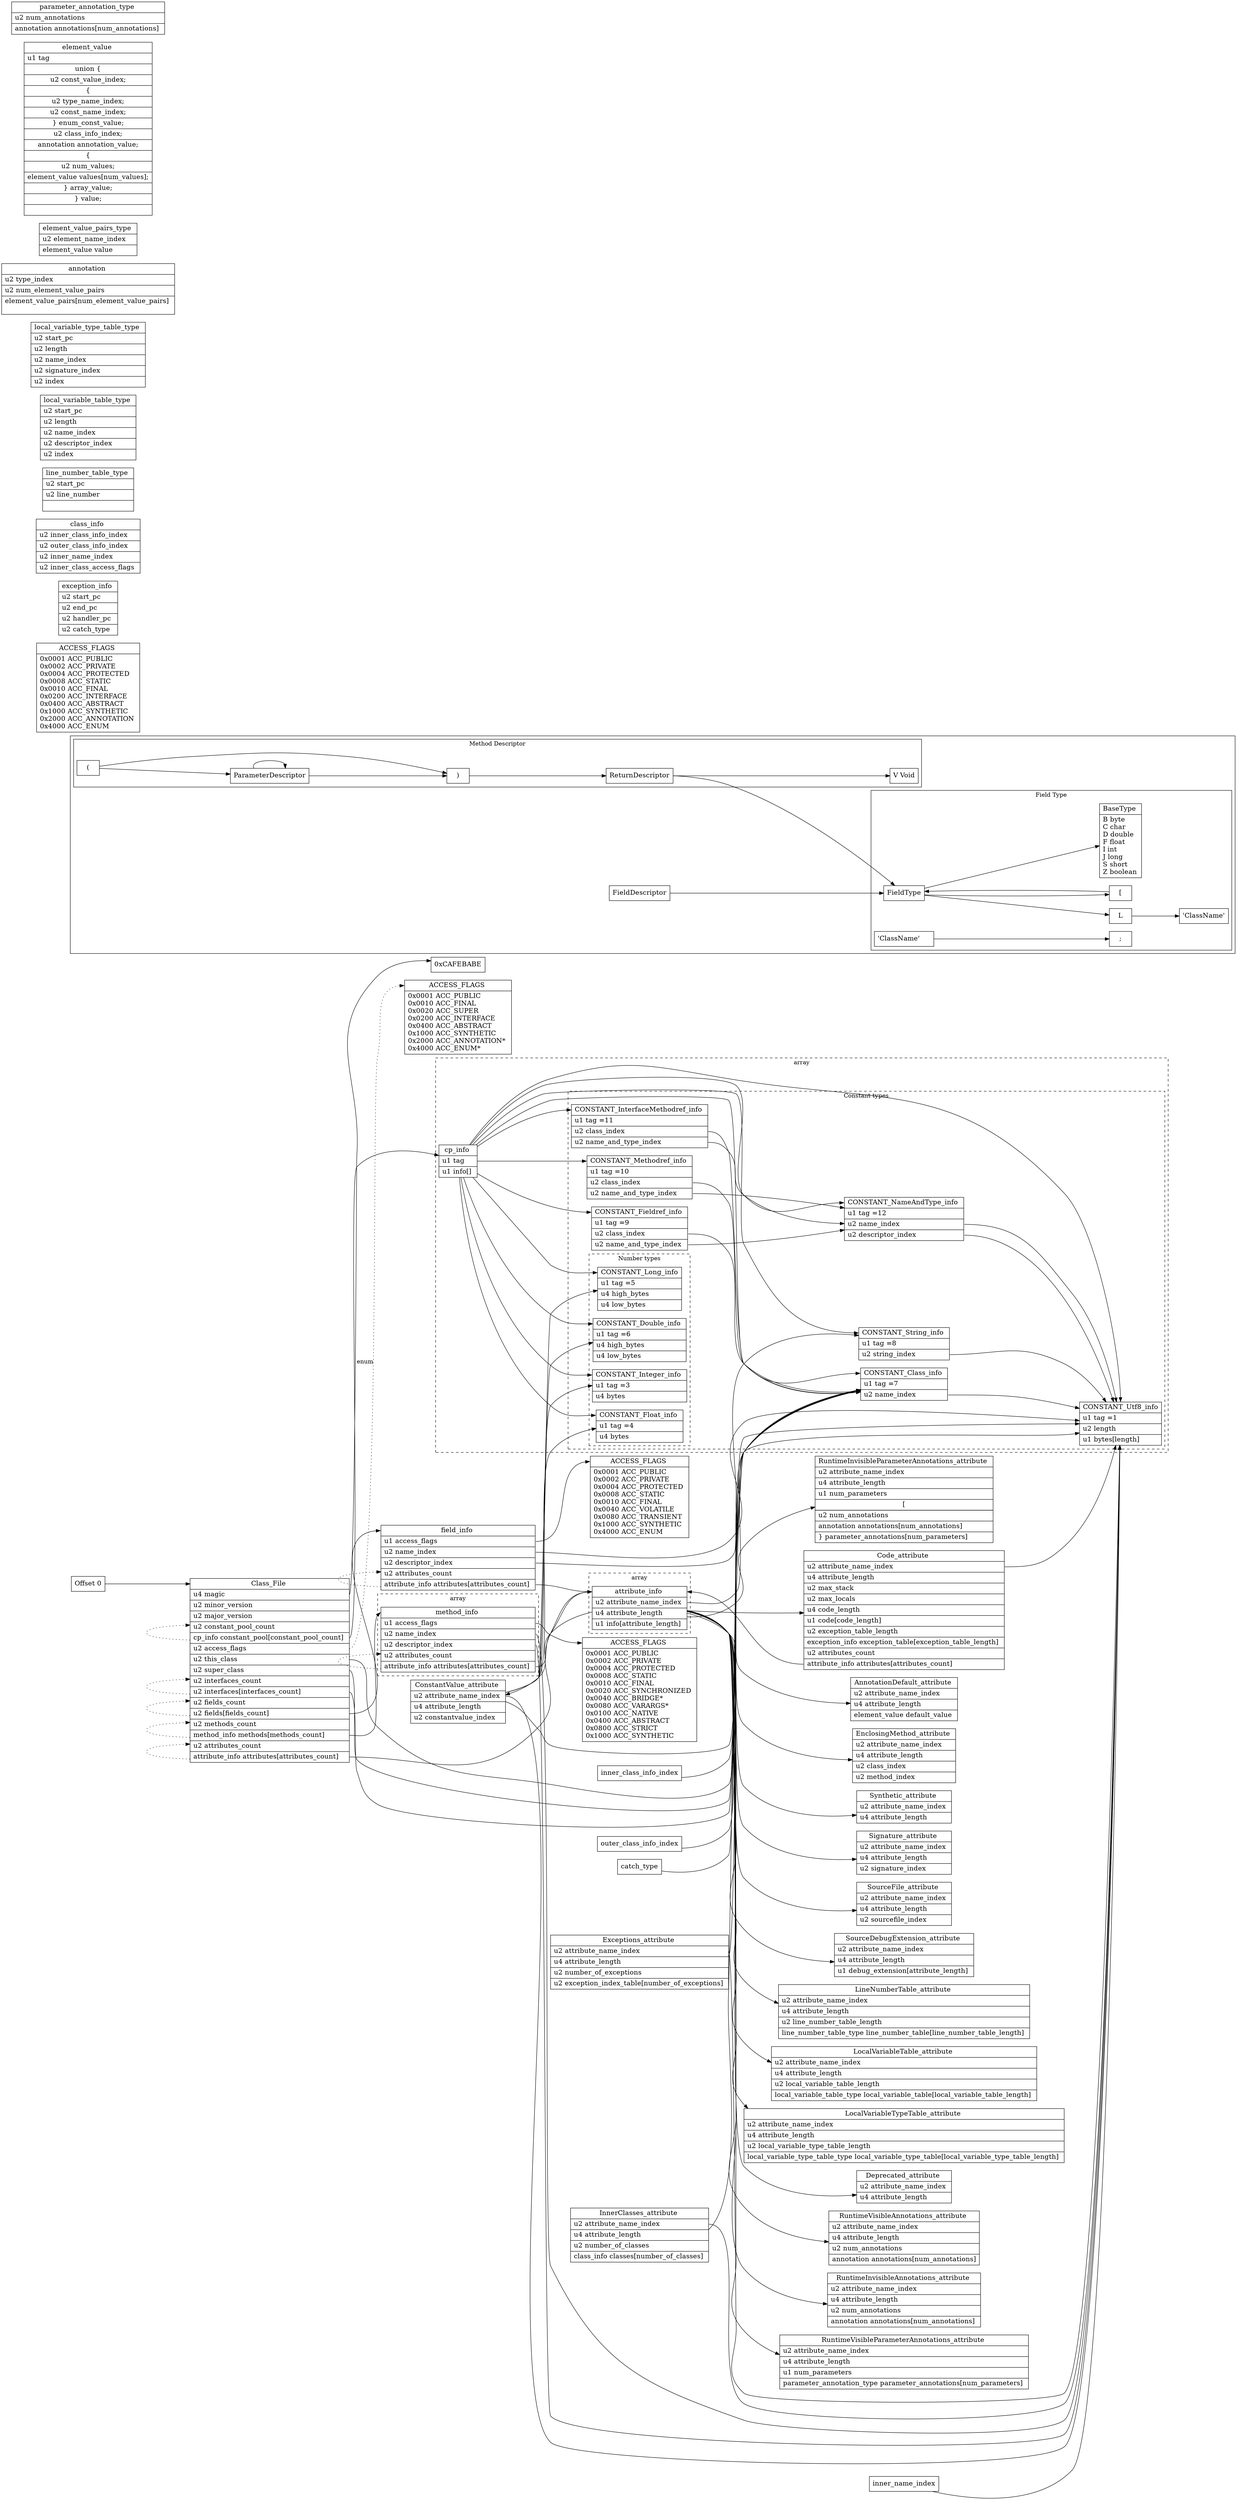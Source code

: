 digraph g {
graph [
rankdir = "LR"
];
node [
fontsize = "16"
shape = "record"
];
edge [
];

HOF [
	label = "<top> Offset 0\l"
];

class [
label = "\
<top> Class_File \n|\
<magic> u4 magic \l|\
u2 minor_version \l|\
u2 major_version \l|\
<constant_pool_count> u2 constant_pool_count \l|\
   <constant_pool> cp_info constant_pool[constant_pool_count] \l|\
<access_flags> u2 access_flags \l|\
<this_class> u2 this_class \l|\
<super_class> u2 super_class \l|\
<interfaces_count> u2 interfaces_count  \l|\
<interfaces> u2 interfaces[interfaces_count] \l|\
<fields_count> u2 fields_count  \l|\
<fields> u2 fields[fields_count] \l|\
<methods_count> u2 methods_count \l|\
<methods> method_info methods[methods_count] \l|\
<attributes_count> u2 attributes_count \l|\
   <attributes> attribute_info attributes[attributes_count] \l"
];

magic [
label = "0xCAFEBABE"
];

ACCESS_FLAGS [
label = "<top> ACCESS_FLAGS \n |\
0x0001 ACC_PUBLIC \l\
0x0010 ACC_FINAL \l\
0x0020 ACC_SUPER \l\
0x0200 ACC_INTERFACE \l\
0x0400 ACC_ABSTRACT \l\
0x1000 ACC_SYNTHETIC \l\
0x2000 ACC_ANNOTATION* \l\
0x4000 ACC_ENUM* \l"
];
subgraph clustertypes {
BaseType [
label = "<top> BaseType \n|\
B byte\l\
C char\l\
D double\l\
F float\l\
I int\l\
J long\l\
S short\l\
Z boolean\l"
];

"FieldDescriptor" -> "FieldType";

subgraph clusterfieltype {
label = "Field Type";
"L" -> "'ClassName'";
"'ClassName'	" -> ";";
"[" -> FieldType;
"FieldType" -> "L";
"FieldType" -> BaseType;
"FieldType" -> "[";
}
subgraph clustermethdesc{
label = "Method Descriptor"
"(" -> "ParameterDescriptor";
"ParameterDescriptor" -> "ParameterDescriptor";
"ParameterDescriptor" -> ")";
"(" -> ")";
")" -> "ReturnDescriptor";
"ReturnDescriptor" -> "FieldType";
"ReturnDescriptor" -> "V Void";
}

}

ACCESS_FLAGS_nested [
label = "<top> ACCESS_FLAGS \n |\
0x0001 ACC_PUBLIC \l\
0x0002 ACC_PRIVATE \l\
0x0004 ACC_PROTECTED \l\
0x0008 ACC_STATIC \l\
0x0010 ACC_FINAL \l\
0x0200 ACC_INTERFACE \l\
0x0400 ACC_ABSTRACT \l\
0x1000 ACC_SYNTHETIC \l\
0x2000 ACC_ANNOTATION \l\
0x4000 ACC_ENUM \l"
];

ACCESS_FLAGS_field [
label = "<top> ACCESS_FLAGS \n |\
0x0001 ACC_PUBLIC \l\
0x0002 ACC_PRIVATE \l\
0x0004 ACC_PROTECTED \l\
0x0008 ACC_STATIC \l\
0x0010 ACC_FINAL \l\
0x0040 ACC_VOLATILE \l\
0x0080 ACC_TRANSIENT \l\
0x1000 ACC_SYNTHETIC \l\
0x4000 ACC_ENUM \l"
];

ACCESS_FLAGS_methods [
label = "<top> ACCESS_FLAGS \n |\
0x0001 ACC_PUBLIC \l\
0x0002 ACC_PRIVATE \l\
0x0004 ACC_PROTECTED \l\
0x0008 ACC_STATIC \l\
0x0010 ACC_FINAL \l\
0x0020 ACC_SYNCHRONIZED \l\
0x0040 ACC_BRIDGE* \l\
0x0080 ACC_VARARGS* \l\
0x0100 ACC_NATIVE \l\
0x0400 ACC_ABSTRACT \l\
0x0800 ACC_STRICT \l\
0x1000 ACC_SYNTHETIC \l"
];

field_info [
label = "<top> field_info \n |\
<access_flags> u1 access_flags \l|\
<name_index> u2 name_index \l|\
<descriptor_index> u2 descriptor_index \l|\
<attributes_count> u2 attributes_count \l|\
<attributes> attribute_info attributes[attributes_count] \l"
];

subgraph cluster_method_info_array {
label = "array"
style = "dashed"

method_info [
label = "<top> method_info \n |\
<access_flags> u1 access_flags \l|\
<name_index> u2 name_index \l|\
<descriptor_index> u2 descriptor_index \l|\
<attributes_count> u2 attributes_count \l|\
<attributes> attribute_info attributes[attributes_count] \l"
];

}

/*
constant_types [
label = "<top> Constant types \n|\
1 CONSTANT_Utf8 \l\
2 \l\
3 CONSTANT_Integer \l\
4 CONSTANT_Float \l\
5 CONSTANT_Long \l\
6 CONSTANT_Double \l\
7 CONSTANT_Class \l\
8 CONSTANT_String \l\
9 CONSTANT_Fieldref \l\
10 CONSTANT_Methodref \l\
11 CONSTANT_InterfaceMethodref \l\
12 CONSTANT_NameAndType \l"
];
*/

subgraph cluster_cp_info_array {
label = "array"
style = "dashed"

cp_info [
label = "<top> cp_info \n \
|<tag> u1 tag \l\
|<info> u1 info[] \l"
];

subgraph clustercsttypes{
label = "Constant types"

CONSTANT_Class_info [
label = "<top> CONSTANT_Class_info \n|\
u1 tag =7\l|\
<name_index> u2 name_index \l"
];

CONSTANT_String_info [
label = "<top> CONSTANT_String_info \n|\
u1 tag =8\l|\
<string_index> u2 string_index \l"
];

subgraph clusternumb{
label = "Number types"

CONSTANT_Integer_info [
label = "<top> CONSTANT_Integer_info \n|\
u1 tag =3\l|\
u4 bytes \l"
];

CONSTANT_Float_info [
label = "<top> CONSTANT_Float_info \n|\
u1 tag =4\l|\
u4 bytes \l"
];

CONSTANT_Long_info [
label = "<top> CONSTANT_Long_info\n|\
u1 tag =5\l|\
u4 high_bytes \l|\
u4 low_bytes \l"
];

CONSTANT_Double_info [
label = "<top> CONSTANT_Double_info \n|\
u1 tag =6\l|\
u4 high_bytes \l|\
u4 low_bytes \l"
];
}
CONSTANT_Utf8_info [
label = "<top> CONSTANT_Utf8_info\n|\
u1 tag =1\l|\
u2 length \l|\
u1 bytes[length] \l"
];

CONSTANT_Fieldref_info [
label = "<top> CONSTANT_Fieldref_info \n|\
u1 tag =9\l|\
<class_index> u2 class_index \l|\
<name_and_type_index> u2 name_and_type_index \l"
];

CONSTANT_NameAndType_info [
label = "<top> CONSTANT_NameAndType_info \n|\
u1 tag =12\l|\
<name_index> u2 name_index \l|\
<descriptor_index> u2 descriptor_index \l"
];

CONSTANT_Methodref_info [
label = "<top> CONSTANT_Methodref_info \n|\
u1 tag =10\l|\
<class_index> u2 class_index \l|\
<name_and_type_index> u2 name_and_type_index \l"
];

CONSTANT_InterfaceMethodref_info [
label = "<top> CONSTANT_InterfaceMethodref_info \n|\
u1 tag =11\l|\
<class_index> u2 class_index \l|\
<name_and_type_index> u2 name_and_type_index \l"
];
}
}

subgraph cluster_attribute_info_array {
label = "array"
style = "dashed"

attribute_info [
label = "<top> attribute_info \n|\
<attribute_name_index> u2 attribute_name_index \l|\
u4 attribute_length \l|\
u1 info[attribute_length] \l"
];

}

ConstantValue_attribute [
label = "<top> ConstantValue_attribute \n|\
<attribute_name_index> u2 attribute_name_index \l|\
u4 attribute_length \l|\
u2 constantvalue_index \l"
];

Code_attribute [
label = "<top> Code_attribute \n|\
<attribute_name_index> u2 attribute_name_index \l|\
u4 attribute_length \l|\
u2 max_stack \l|\
u2 max_locals \l|\
u4 code_length  \l|\
u1 code[code_length] \l|\
u2 exception_table_length \l|\
exception_info exception_table[exception_table_length] \l|\
u2 attributes_count \l|\
<attributes>attribute_info attributes[attributes_count] \l"
];

exception_info [
label= "<top> exception_info \n|\
u2 start_pc \l|\
u2 end_pc \l|\
u2 handler_pc \l|\
u2 catch_type \l"
];

Exceptions_attribute [
label = "<top> Exceptions_attribute \n|\
<attribute_name_index> u2 attribute_name_index \l|\
u4 attribute_length \l|\
u2 number_of_exceptions \l|\
u2 exception_index_table[number_of_exceptions] \l"
];

InnerClasses_attribute [
label = "<top> InnerClasses_attribute \n|\
<attribute_name_index> u2 attribute_name_index \l|\
u4 attribute_length \l|\
u2 number_of_classes \l|\
class_info classes[number_of_classes] \l"
];

class_info [
label = "<top> class_info \n|\
u2 inner_class_info_index \l|\
u2 outer_class_info_index \l|\
u2 inner_name_index \l|\
u2 inner_class_access_flags \l"
];

EnclosingMethod_attribute [
label = "<top> EnclosingMethod_attribute \n|\
u2 attribute_name_index \l|\
u4 attribute_length \l|\
u2 class_index  \l|\
u2 method_index \l"
];

Synthetic_attribute [
label = "<top> Synthetic_attribute \n|\
u2 attribute_name_index \l|\
u4 attribute_length \l"
];

Signature_attribute [
label = "<top> Signature_attribute \n|\
u2 attribute_name_index \l|\
u4 attribute_length \l|\
u2 signature_index \l"
];

SourceFile_attribute [
label = "<top> SourceFile_attribute \n|\
u2 attribute_name_index \l|\
u4 attribute_length \l|\
u2 sourcefile_index \l"
];

SourceDebugExtension_attribute [
label = "<top> SourceDebugExtension_attribute \n|\
u2 attribute_name_index \l|\
u4 attribute_length \l|\
u1 debug_extension[attribute_length] \l "
];

LineNumberTable_attribute [
label = "<top> LineNumberTable_attribute \n|\
u2 attribute_name_index \l|\
u4 attribute_length \l|\
u2 line_number_table_length \l|\
line_number_table_type  line_number_table[line_number_table_length] \l"
];

line_number_table_type[
label = "<top> line_number_table_type \n|\
u2 start_pc \l|\
u2 line_number \l|\
"];

LocalVariableTable_attribute [
label = "<top> LocalVariableTable_attribute \n|\
u2 attribute_name_index \l|\
u4 attribute_length \l|\
u2 local_variable_table_length \l|\
local_variable_table_type local_variable_table[local_variable_table_length] \l"
];

local_variable_table_type [
label = "<top> local_variable_table_type \n|\
u2 start_pc \l|\
u2 length \l|\
u2 name_index \l|\
u2 descriptor_index \l|\
u2 index \l"
];

LocalVariableTypeTable_attribute [
label = "<top> LocalVariableTypeTable_attribute \n|\
u2 attribute_name_index \l|\
u4 attribute_length \l|\
u2 local_variable_type_table_length \l|\
local_variable_type_table_type local_variable_type_table[local_variable_type_table_length] \l"
];

local_variable_type_table_type [
label = "<top> local_variable_type_table_type \n|\
u2 start_pc  \l|\
u2 length \l|\
u2 name_index \l|\
u2 signature_index \l|\
u2 index \l"
];

Deprecated_attribute [
label = "<top> Deprecated_attribute \n|\
u2 attribute_name_index \l|\
u4 attribute_length \l"
];

RuntimeVisibleAnnotations_attribute [
label = "<top> RuntimeVisibleAnnotations_attribute \n|\
u2 attribute_name_index \l|\
u4 attribute_length \l|\
u2 num_annotations \l|\
annotation annotations[num_annotations]"
];

annotation [
label = "<top> annotation \n|\
u2 type_index \l|\
u2 num_element_value_pairs \l|\
element_value_pairs[num_element_value_pairs] \l \l"
];

element_value_pairs_type [
label = "<top> element_value_pairs_type \n|\
u2 element_name_index \l|\
element_value value \l"
];

element_value [
label = "<top> element_value \n|\
u1 tag \l|\
union \{ | \
	u2 const_value_index; | \
	\{ | \
	u2 type_name_index; | \
	u2 const_name_index; | \
	\} enum_const_value; | \
	u2 class_info_index; | \
	annotation annotation_value;| \
	\{ | \
	u2 num_values;| \
	element_value values[num_values];| \
	\} array_value;| \
\} value;| \
"];


RuntimeInvisibleAnnotations_attribute [
label = "<top> RuntimeInvisibleAnnotations_attribute \n|\
u2 attribute_name_index \l|\
u4 attribute_length \l|\
u2 num_annotations \l|\
annotation annotations[num_annotations] \l"
];

RuntimeVisibleParameterAnnotations_attribute [
label = "<top> RuntimeVisibleParameterAnnotations_attribute \n|\
u2 attribute_name_index \l|\
u4 attribute_length \l|\
u1 num_parameters \l|\
parameter_annotation_type parameter_annotations[num_parameters] \l"
];


parameter_annotation_type [
label = "<top> parameter_annotation_type \n|\
u2 num_annotations \l|\
annotation annotations[num_annotations] \l" 
];

RuntimeInvisibleParameterAnnotations_attribute [
label = "<top> RuntimeInvisibleParameterAnnotations_attribute \n|\
u2 attribute_name_index \l|\
u4 attribute_length \l|\
u1 num_parameters \l|\
\[ | \
label = \"<top> \n|\
u2 num_annotations \l|\
annotation annotations[num_annotations] \l|\
\} parameter_annotations[num_parameters] \l"
];

AnnotationDefault_attribute [
label = "<top> AnnotationDefault_attribute \n|\
u2 attribute_name_index \l|\
u4 attribute_length \l|\
element_value default_value \l"
];

HOF:top-> class:top;

class:magic-> magic;

class:constant_pool -> cp_info;
cp_info -> CONSTANT_Class_info:top;
cp_info -> CONSTANT_String_info:top;
cp_info -> CONSTANT_Integer_info:top;
cp_info -> CONSTANT_Float_info:top;
cp_info -> CONSTANT_Long_info:top;
cp_info -> CONSTANT_Double_info:top;
cp_info -> CONSTANT_Utf8_info:top;
cp_info -> CONSTANT_Fieldref_info:top;
cp_info -> CONSTANT_NameAndType_info:top;
cp_info -> CONSTANT_InterfaceMethodref_info:top;
cp_info -> CONSTANT_Methodref_info:top;
class:fields -> field_info:top;



class:access_flags -> ACCESS_FLAGS:top[label = "enum" style = "dotted"];

class:methods -> method_info:top;
class:attributes -> attribute_info:top;
//cp_info:tag -> constant_types:top;

method_info:attributes -> method_info:attributes_count [style = "dotted"];

field_info:attributes -> field_info:attributes_count [style = "dotted"];
class:constant_pool -> class:constant_pool_count [style="dotted"];
class:interfaces -> class:interfaces_count [style="dotted"];
class:methods -> class:methods_count [style="dotted"];
class:fields -> class:fields_count [style="dotted"];
class:attributes -> class:attributes_count [style="dotted"];
CONSTANT_Fieldref_info:class_index -> CONSTANT_Class_info;
CONSTANT_Fieldref_info:name_and_type_index -> CONSTANT_NameAndType_info;
CONSTANT_Methodref_info:class_index -> CONSTANT_Class_info;
CONSTANT_Methodref_info:name_and_type_index -> CONSTANT_NameAndType_info;
CONSTANT_InterfaceMethodref_info:class_index -> CONSTANT_Class_info;
CONSTANT_InterfaceMethodref_info:name_and_type_index -> CONSTANT_NameAndType_info;
CONSTANT_Class_info:name_index -> CONSTANT_Utf8_info;
CONSTANT_String_info:string_index -> CONSTANT_Utf8_info;
CONSTANT_NameAndType_info:name_index -> CONSTANT_Utf8_info;
CONSTANT_NameAndType_info:descriptor_index -> CONSTANT_Utf8_info;
class:this_class -> CONSTANT_Class_info;
class:super_class -> CONSTANT_Class_info;
class:interfaces -> CONSTANT_Class_info;

field_info:access_flags -> ACCESS_FLAGS_field:top;
field_info:name_index -> CONSTANT_Utf8_info;
field_info:descriptor_index -> CONSTANT_Utf8_info;

method_info:access_flags -> ACCESS_FLAGS_methods:top;
method_info:name_index -> CONSTANT_Utf8_info;
method_info:descriptor_index -> CONSTANT_Utf8_info;

attribute_info:attribute_name_index -> CONSTANT_Utf8_info;
attribute_info -> ConstantValue_attribute;
attribute_info -> SourceFile_attribute;
attribute_info -> SourceDebugExtension_attribute;
attribute_info -> Code_attribute;
method_info:attributes -> attribute_info:top;
field_info:attributes -> attribute_info:top;
Code_attribute:attributes -> attribute_info:top;

Code_attribute:attribute_name_index -> CONSTANT_Utf8_info;
ConstantValue_attribute:attribute_name_index -> CONSTANT_Utf8_info;
ConstantValue_attribute:const_value_index -> CONSTANT_Double_info;
ConstantValue_attribute:const_value_index -> CONSTANT_Long_info;
ConstantValue_attribute:const_value_index -> CONSTANT_Float_info;
ConstantValue_attribute:const_value_index -> CONSTANT_Integer_info;
ConstantValue_attribute:const_value_index -> CONSTANT_String_info;
catch_type -> CONSTANT_Class_info;
Exceptions_attribute:attribute_name_index -> CONSTANT_Utf8_info;
Exceptions_attribute:exception_index_table -> CONSTANT_Class_info;
InnerClasses_attribute:attribute_name_index -> CONSTANT_Utf8_info;
InnerClasses_attribute:classes -> CONSTANT_Class_info;
inner_class_info_index -> CONSTANT_Class_info;
outer_class_info_index -> CONSTANT_Class_info;
inner_name_index -> CONSTANT_Utf8_info;
attribute_info -> AnnotationDefault_attribute;
attribute_info -> RuntimeInvisibleAnnotations_attribute;
attribute_info -> RuntimeInvisibleParameterAnnotations_attribute;
attribute_info -> RuntimeVisibleAnnotations_attribute;
attribute_info -> RuntimeVisibleParameterAnnotations_attribute;
attribute_info -> Deprecated_attribute;
attribute_info -> LocalVariableTable_attribute;
attribute_info -> LocalVariableTypeTable_attribute;
attribute_info -> LineNumberTable_attribute;
attribute_info -> Signature_attribute;
attribute_info -> Synthetic_attribute;
attribute_info -> EnclosingMethod_attribute;
}
